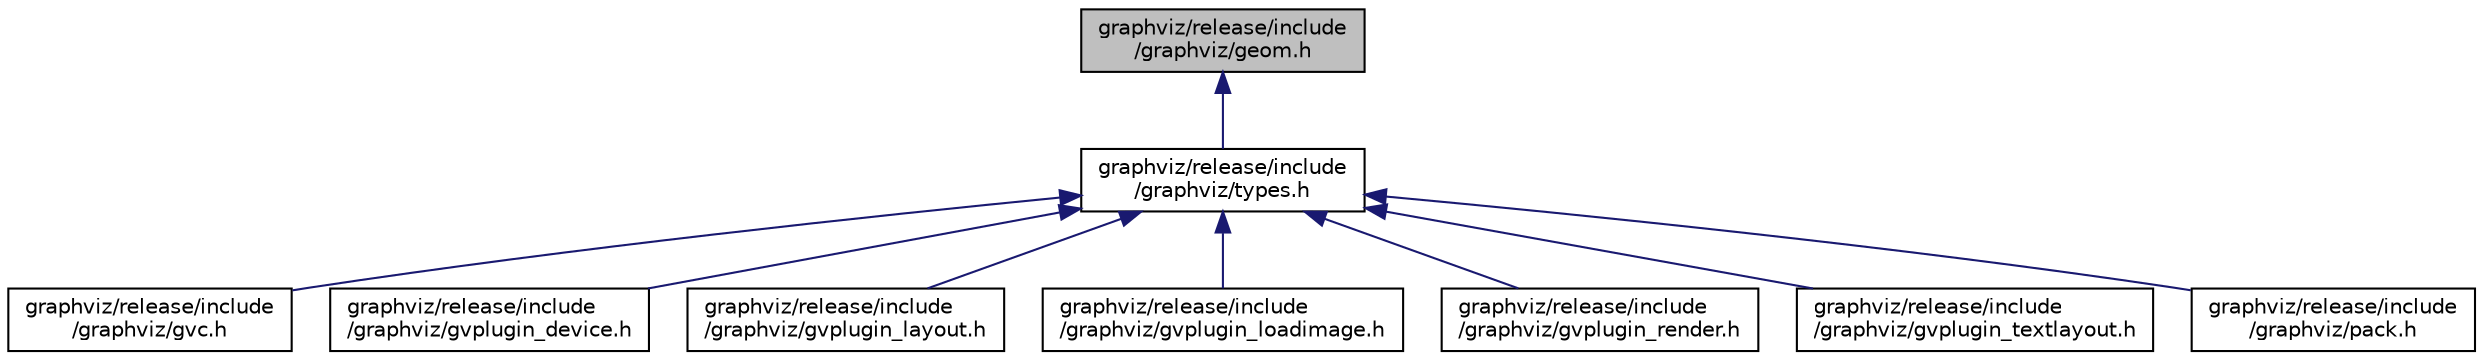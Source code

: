 digraph "graphviz/release/include/graphviz/geom.h"
{
  bgcolor="transparent";
  edge [fontname="Helvetica",fontsize="10",labelfontname="Helvetica",labelfontsize="10"];
  node [fontname="Helvetica",fontsize="10",shape=record];
  Node1 [label="graphviz/release/include\l/graphviz/geom.h",height=0.2,width=0.4,color="black", fillcolor="grey75", style="filled", fontcolor="black"];
  Node1 -> Node2 [dir="back",color="midnightblue",fontsize="10",style="solid",fontname="Helvetica"];
  Node2 [label="graphviz/release/include\l/graphviz/types.h",height=0.2,width=0.4,color="black",URL="$types_8h.html"];
  Node2 -> Node3 [dir="back",color="midnightblue",fontsize="10",style="solid",fontname="Helvetica"];
  Node3 [label="graphviz/release/include\l/graphviz/gvc.h",height=0.2,width=0.4,color="black",URL="$gvc_8h.html"];
  Node2 -> Node4 [dir="back",color="midnightblue",fontsize="10",style="solid",fontname="Helvetica"];
  Node4 [label="graphviz/release/include\l/graphviz/gvplugin_device.h",height=0.2,width=0.4,color="black",URL="$gvplugin__device_8h.html"];
  Node2 -> Node5 [dir="back",color="midnightblue",fontsize="10",style="solid",fontname="Helvetica"];
  Node5 [label="graphviz/release/include\l/graphviz/gvplugin_layout.h",height=0.2,width=0.4,color="black",URL="$gvplugin__layout_8h.html"];
  Node2 -> Node6 [dir="back",color="midnightblue",fontsize="10",style="solid",fontname="Helvetica"];
  Node6 [label="graphviz/release/include\l/graphviz/gvplugin_loadimage.h",height=0.2,width=0.4,color="black",URL="$gvplugin__loadimage_8h.html"];
  Node2 -> Node7 [dir="back",color="midnightblue",fontsize="10",style="solid",fontname="Helvetica"];
  Node7 [label="graphviz/release/include\l/graphviz/gvplugin_render.h",height=0.2,width=0.4,color="black",URL="$gvplugin__render_8h.html"];
  Node2 -> Node8 [dir="back",color="midnightblue",fontsize="10",style="solid",fontname="Helvetica"];
  Node8 [label="graphviz/release/include\l/graphviz/gvplugin_textlayout.h",height=0.2,width=0.4,color="black",URL="$gvplugin__textlayout_8h.html"];
  Node2 -> Node9 [dir="back",color="midnightblue",fontsize="10",style="solid",fontname="Helvetica"];
  Node9 [label="graphviz/release/include\l/graphviz/pack.h",height=0.2,width=0.4,color="black",URL="$pack_8h.html"];
}
